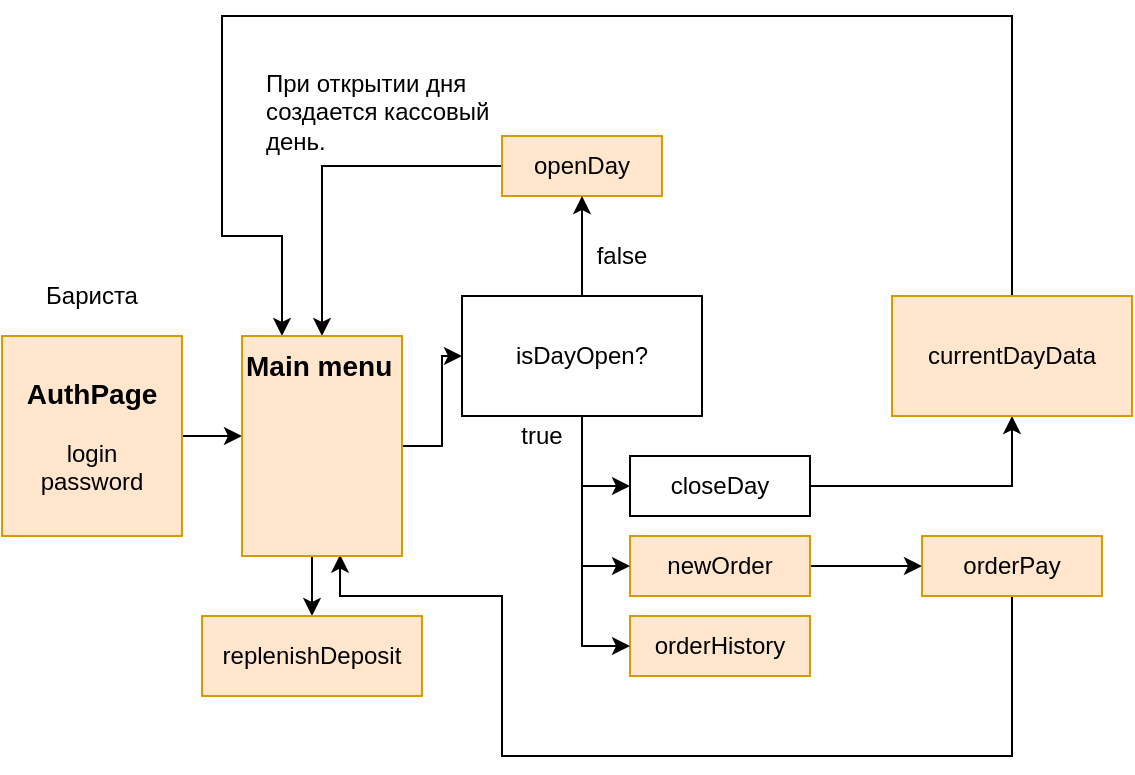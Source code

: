 <mxfile version="13.10.5" type="github"><diagram id="QAmNsVhInbYnhKeryyQr" name="Page-1"><mxGraphModel dx="775" dy="1715" grid="1" gridSize="10" guides="1" tooltips="1" connect="1" arrows="1" fold="1" page="1" pageScale="1" pageWidth="827" pageHeight="1169" math="0" shadow="0"><root><mxCell id="0"/><mxCell id="1" parent="0"/><mxCell id="d9jiiuhchImQ_qqusq1X-34" style="edgeStyle=orthogonalEdgeStyle;rounded=0;orthogonalLoop=1;jettySize=auto;html=1;exitX=1;exitY=0.5;exitDx=0;exitDy=0;entryX=0;entryY=0.455;entryDx=0;entryDy=0;entryPerimeter=0;" parent="1" source="d9jiiuhchImQ_qqusq1X-1" target="d9jiiuhchImQ_qqusq1X-12" edge="1"><mxGeometry relative="1" as="geometry"/></mxCell><mxCell id="d9jiiuhchImQ_qqusq1X-1" value="&lt;font style=&quot;font-size: 14px&quot;&gt;&lt;b&gt;AuthPage&lt;/b&gt;&lt;/font&gt;&lt;br&gt;&lt;br&gt;login&lt;br&gt;password" style="rounded=0;whiteSpace=wrap;html=1;fillColor=#ffe6cc;strokeColor=#d79b00;" parent="1" vertex="1"><mxGeometry x="10" y="80" width="90" height="100" as="geometry"/></mxCell><mxCell id="d9jiiuhchImQ_qqusq1X-2" value="Бариста&lt;br&gt;" style="text;html=1;strokeColor=none;fillColor=none;align=center;verticalAlign=middle;whiteSpace=wrap;rounded=0;" parent="1" vertex="1"><mxGeometry x="10" y="50" width="90" height="20" as="geometry"/></mxCell><mxCell id="d9jiiuhchImQ_qqusq1X-16" style="edgeStyle=orthogonalEdgeStyle;rounded=0;orthogonalLoop=1;jettySize=auto;html=1;exitX=1;exitY=0.5;exitDx=0;exitDy=0;entryX=0;entryY=0.5;entryDx=0;entryDy=0;" parent="1" source="d9jiiuhchImQ_qqusq1X-12" target="d9jiiuhchImQ_qqusq1X-22" edge="1"><mxGeometry relative="1" as="geometry"><mxPoint x="490" y="75" as="targetPoint"/></mxGeometry></mxCell><mxCell id="d9jiiuhchImQ_qqusq1X-20" style="edgeStyle=orthogonalEdgeStyle;rounded=0;orthogonalLoop=1;jettySize=auto;html=1;exitX=0.5;exitY=1;exitDx=0;exitDy=0;entryX=0.5;entryY=0;entryDx=0;entryDy=0;" parent="1" source="d9jiiuhchImQ_qqusq1X-12" target="d9jiiuhchImQ_qqusq1X-19" edge="1"><mxGeometry relative="1" as="geometry"/></mxCell><mxCell id="d9jiiuhchImQ_qqusq1X-44" value="" style="edgeStyle=orthogonalEdgeStyle;rounded=0;orthogonalLoop=1;jettySize=auto;html=1;" parent="1" source="d9jiiuhchImQ_qqusq1X-15" target="d9jiiuhchImQ_qqusq1X-43" edge="1"><mxGeometry relative="1" as="geometry"/></mxCell><mxCell id="d9jiiuhchImQ_qqusq1X-15" value="newOrder" style="rounded=0;whiteSpace=wrap;html=1;fillColor=#ffe6cc;strokeColor=#d79b00;" parent="1" vertex="1"><mxGeometry x="324" y="180" width="90" height="30" as="geometry"/></mxCell><mxCell id="d9jiiuhchImQ_qqusq1X-17" value="orderHistory" style="rounded=0;whiteSpace=wrap;html=1;fillColor=#ffe6cc;strokeColor=#d79b00;" parent="1" vertex="1"><mxGeometry x="324" y="220" width="90" height="30" as="geometry"/></mxCell><mxCell id="d9jiiuhchImQ_qqusq1X-19" value="replenishDeposit" style="rounded=0;whiteSpace=wrap;html=1;fillColor=#ffe6cc;strokeColor=#d79b00;" parent="1" vertex="1"><mxGeometry x="110" y="220" width="110" height="40" as="geometry"/></mxCell><mxCell id="d9jiiuhchImQ_qqusq1X-38" style="edgeStyle=orthogonalEdgeStyle;rounded=0;orthogonalLoop=1;jettySize=auto;html=1;exitX=0;exitY=0.5;exitDx=0;exitDy=0;entryX=0.5;entryY=0;entryDx=0;entryDy=0;" parent="1" source="d9jiiuhchImQ_qqusq1X-21" target="d9jiiuhchImQ_qqusq1X-12" edge="1"><mxGeometry relative="1" as="geometry"/></mxCell><mxCell id="d9jiiuhchImQ_qqusq1X-21" value="openDay&lt;br&gt;" style="rounded=0;whiteSpace=wrap;html=1;fillColor=#ffe6cc;strokeColor=#d79b00;" parent="1" vertex="1"><mxGeometry x="260" y="-20" width="80" height="30" as="geometry"/></mxCell><mxCell id="d9jiiuhchImQ_qqusq1X-23" style="edgeStyle=orthogonalEdgeStyle;rounded=0;orthogonalLoop=1;jettySize=auto;html=1;exitX=0.5;exitY=0;exitDx=0;exitDy=0;entryX=0.5;entryY=1;entryDx=0;entryDy=0;" parent="1" source="d9jiiuhchImQ_qqusq1X-22" target="d9jiiuhchImQ_qqusq1X-21" edge="1"><mxGeometry relative="1" as="geometry"/></mxCell><mxCell id="d9jiiuhchImQ_qqusq1X-26" style="edgeStyle=orthogonalEdgeStyle;rounded=0;orthogonalLoop=1;jettySize=auto;html=1;exitX=0.5;exitY=1;exitDx=0;exitDy=0;entryX=0;entryY=0.5;entryDx=0;entryDy=0;" parent="1" source="d9jiiuhchImQ_qqusq1X-22" target="d9jiiuhchImQ_qqusq1X-15" edge="1"><mxGeometry relative="1" as="geometry"/></mxCell><mxCell id="d9jiiuhchImQ_qqusq1X-29" style="edgeStyle=orthogonalEdgeStyle;rounded=0;orthogonalLoop=1;jettySize=auto;html=1;exitX=0.5;exitY=1;exitDx=0;exitDy=0;entryX=0;entryY=0.5;entryDx=0;entryDy=0;" parent="1" source="d9jiiuhchImQ_qqusq1X-22" target="d9jiiuhchImQ_qqusq1X-27" edge="1"><mxGeometry relative="1" as="geometry"/></mxCell><mxCell id="d9jiiuhchImQ_qqusq1X-36" style="edgeStyle=orthogonalEdgeStyle;rounded=0;orthogonalLoop=1;jettySize=auto;html=1;exitX=0.5;exitY=1;exitDx=0;exitDy=0;entryX=0;entryY=0.5;entryDx=0;entryDy=0;" parent="1" source="d9jiiuhchImQ_qqusq1X-22" target="d9jiiuhchImQ_qqusq1X-17" edge="1"><mxGeometry relative="1" as="geometry"><mxPoint x="310" y="230.269" as="targetPoint"/></mxGeometry></mxCell><mxCell id="d9jiiuhchImQ_qqusq1X-22" value="isDayOpen?" style="rounded=0;whiteSpace=wrap;html=1;" parent="1" vertex="1"><mxGeometry x="240" y="60" width="120" height="60" as="geometry"/></mxCell><mxCell id="d9jiiuhchImQ_qqusq1X-24" value="false" style="text;html=1;strokeColor=none;fillColor=none;align=center;verticalAlign=middle;whiteSpace=wrap;rounded=0;" parent="1" vertex="1"><mxGeometry x="300" y="30" width="40" height="20" as="geometry"/></mxCell><mxCell id="d9jiiuhchImQ_qqusq1X-51" value="" style="edgeStyle=orthogonalEdgeStyle;rounded=0;orthogonalLoop=1;jettySize=auto;html=1;" parent="1" source="d9jiiuhchImQ_qqusq1X-27" target="d9jiiuhchImQ_qqusq1X-50" edge="1"><mxGeometry relative="1" as="geometry"/></mxCell><mxCell id="d9jiiuhchImQ_qqusq1X-27" value="closeDay" style="rounded=0;whiteSpace=wrap;html=1;" parent="1" vertex="1"><mxGeometry x="324" y="140" width="90" height="30" as="geometry"/></mxCell><mxCell id="d9jiiuhchImQ_qqusq1X-31" value="true" style="text;html=1;strokeColor=none;fillColor=none;align=center;verticalAlign=middle;whiteSpace=wrap;rounded=0;" parent="1" vertex="1"><mxGeometry x="260" y="120" width="40" height="20" as="geometry"/></mxCell><mxCell id="d9jiiuhchImQ_qqusq1X-40" value="При открытии дня создается кассовый день.&amp;nbsp;" style="text;html=1;strokeColor=none;fillColor=none;align=left;verticalAlign=top;whiteSpace=wrap;rounded=0;" parent="1" vertex="1"><mxGeometry x="140" y="-60" width="120" height="50" as="geometry"/></mxCell><mxCell id="d9jiiuhchImQ_qqusq1X-47" style="edgeStyle=orthogonalEdgeStyle;rounded=0;orthogonalLoop=1;jettySize=auto;html=1;exitX=0.5;exitY=1;exitDx=0;exitDy=0;entryX=0.613;entryY=0.994;entryDx=0;entryDy=0;entryPerimeter=0;" parent="1" source="d9jiiuhchImQ_qqusq1X-43" target="d9jiiuhchImQ_qqusq1X-12" edge="1"><mxGeometry relative="1" as="geometry"><mxPoint x="250.0" y="330.833" as="targetPoint"/><Array as="points"><mxPoint x="515" y="290"/><mxPoint x="260" y="290"/><mxPoint x="260" y="210"/><mxPoint x="179" y="210"/></Array></mxGeometry></mxCell><mxCell id="d9jiiuhchImQ_qqusq1X-43" value="orderPay" style="rounded=0;whiteSpace=wrap;html=1;fillColor=#ffe6cc;strokeColor=#d79b00;" parent="1" vertex="1"><mxGeometry x="470" y="180" width="90" height="30" as="geometry"/></mxCell><mxCell id="d9jiiuhchImQ_qqusq1X-52" style="edgeStyle=orthogonalEdgeStyle;rounded=0;orthogonalLoop=1;jettySize=auto;html=1;exitX=0.5;exitY=0;exitDx=0;exitDy=0;entryX=0.25;entryY=0;entryDx=0;entryDy=0;" parent="1" source="d9jiiuhchImQ_qqusq1X-50" target="d9jiiuhchImQ_qqusq1X-12" edge="1"><mxGeometry relative="1" as="geometry"><mxPoint x="140" y="40" as="targetPoint"/><Array as="points"><mxPoint x="515" y="-80"/><mxPoint x="120" y="-80"/><mxPoint x="120" y="30"/><mxPoint x="150" y="30"/></Array></mxGeometry></mxCell><mxCell id="d9jiiuhchImQ_qqusq1X-50" value="currentDayData" style="whiteSpace=wrap;html=1;rounded=0;fillColor=#ffe6cc;strokeColor=#d79b00;" parent="1" vertex="1"><mxGeometry x="455" y="60" width="120" height="60" as="geometry"/></mxCell><mxCell id="d9jiiuhchImQ_qqusq1X-70" value="" style="group" parent="1" vertex="1" connectable="0"><mxGeometry x="110" y="80" width="100" height="140" as="geometry"/></mxCell><mxCell id="d9jiiuhchImQ_qqusq1X-12" value="&lt;font style=&quot;font-size: 14px&quot;&gt;&lt;b&gt;Main menu&lt;/b&gt;&lt;/font&gt;" style="rounded=0;whiteSpace=wrap;html=1;fillColor=#ffe6cc;strokeColor=#d79b00;verticalAlign=top;align=left;" parent="d9jiiuhchImQ_qqusq1X-70" vertex="1"><mxGeometry x="20" width="80" height="110" as="geometry"/></mxCell></root></mxGraphModel></diagram></mxfile>